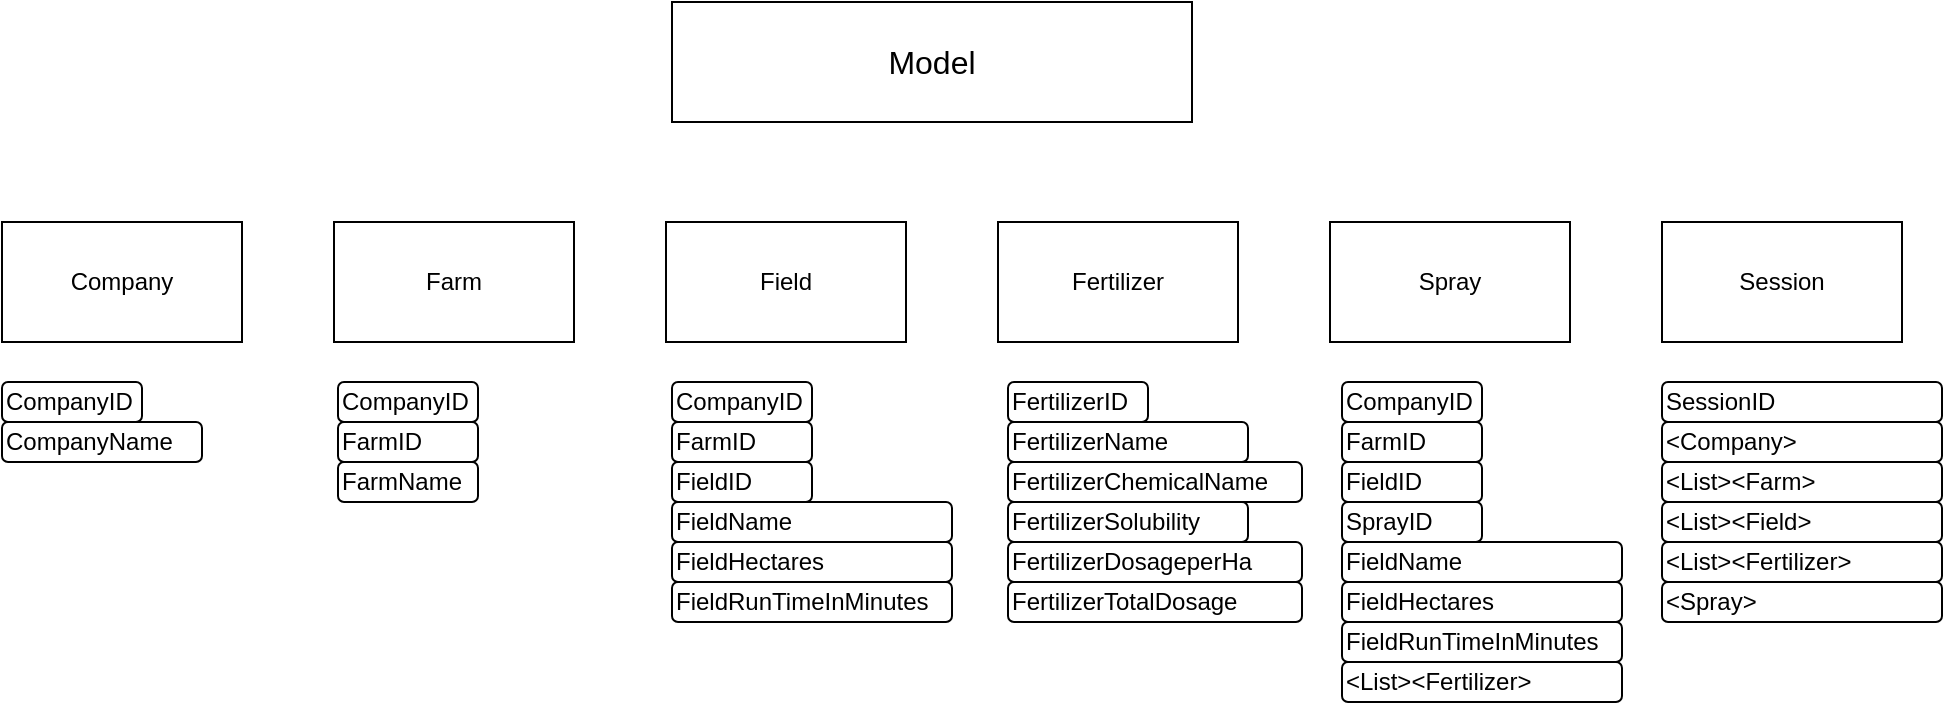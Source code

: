 <mxfile version="26.0.8">
  <diagram name="Page-1" id="rvxdswPpxdnA73cwBW_b">
    <mxGraphModel dx="724" dy="398" grid="1" gridSize="10" guides="1" tooltips="1" connect="1" arrows="1" fold="1" page="1" pageScale="1" pageWidth="827" pageHeight="1169" math="0" shadow="0">
      <root>
        <mxCell id="0" />
        <mxCell id="1" parent="0" />
        <mxCell id="4lTw-KqsmBAIjCPtbyVE-1" value="&lt;div&gt;&lt;font style=&quot;font-size: 16px;&quot;&gt;Model&lt;/font&gt;&lt;/div&gt;" style="rounded=0;whiteSpace=wrap;html=1;align=center;" parent="1" vertex="1">
          <mxGeometry x="345" y="10" width="260" height="60" as="geometry" />
        </mxCell>
        <mxCell id="4lTw-KqsmBAIjCPtbyVE-12" value="Company" style="rounded=0;whiteSpace=wrap;html=1;verticalAlign=middle;" parent="1" vertex="1">
          <mxGeometry x="10" y="120" width="120" height="60" as="geometry" />
        </mxCell>
        <mxCell id="4lTw-KqsmBAIjCPtbyVE-13" value="Farm" style="rounded=0;whiteSpace=wrap;html=1;verticalAlign=middle;" parent="1" vertex="1">
          <mxGeometry x="176" y="120" width="120" height="60" as="geometry" />
        </mxCell>
        <mxCell id="4lTw-KqsmBAIjCPtbyVE-14" value="Field" style="rounded=0;whiteSpace=wrap;html=1;verticalAlign=middle;" parent="1" vertex="1">
          <mxGeometry x="342" y="120" width="120" height="60" as="geometry" />
        </mxCell>
        <mxCell id="4lTw-KqsmBAIjCPtbyVE-20" value="&lt;div&gt;Fertilizer&lt;/div&gt;" style="rounded=0;whiteSpace=wrap;html=1;verticalAlign=middle;" parent="1" vertex="1">
          <mxGeometry x="508" y="120" width="120" height="60" as="geometry" />
        </mxCell>
        <mxCell id="4lTw-KqsmBAIjCPtbyVE-21" value="&lt;div&gt;Spray&lt;/div&gt;" style="rounded=0;whiteSpace=wrap;html=1;verticalAlign=middle;" parent="1" vertex="1">
          <mxGeometry x="674" y="120" width="120" height="60" as="geometry" />
        </mxCell>
        <mxCell id="4lTw-KqsmBAIjCPtbyVE-23" value="&lt;div&gt;CompanyID&lt;/div&gt;" style="rounded=1;whiteSpace=wrap;html=1;align=left;" parent="1" vertex="1">
          <mxGeometry x="10" y="200" width="70" height="20" as="geometry" />
        </mxCell>
        <mxCell id="4lTw-KqsmBAIjCPtbyVE-24" value="&lt;div&gt;CompanyID&lt;/div&gt;" style="rounded=1;whiteSpace=wrap;html=1;align=left;" parent="1" vertex="1">
          <mxGeometry x="178" y="200" width="70" height="20" as="geometry" />
        </mxCell>
        <mxCell id="4lTw-KqsmBAIjCPtbyVE-26" value="&lt;div&gt;CompanyID&lt;/div&gt;" style="rounded=1;whiteSpace=wrap;html=1;align=left;" parent="1" vertex="1">
          <mxGeometry x="345" y="200" width="70" height="20" as="geometry" />
        </mxCell>
        <mxCell id="4lTw-KqsmBAIjCPtbyVE-27" value="&lt;div&gt;FertilizerID&lt;/div&gt;" style="rounded=1;whiteSpace=wrap;html=1;align=left;" parent="1" vertex="1">
          <mxGeometry x="513" y="200" width="70" height="20" as="geometry" />
        </mxCell>
        <mxCell id="4lTw-KqsmBAIjCPtbyVE-31" value="&lt;div&gt;FarmName&lt;/div&gt;" style="rounded=1;whiteSpace=wrap;html=1;align=left;" parent="1" vertex="1">
          <mxGeometry x="178" y="240" width="70" height="20" as="geometry" />
        </mxCell>
        <mxCell id="4lTw-KqsmBAIjCPtbyVE-32" value="&lt;div&gt;CompanyName&lt;/div&gt;" style="rounded=1;whiteSpace=wrap;html=1;align=left;" parent="1" vertex="1">
          <mxGeometry x="10" y="220" width="100" height="20" as="geometry" />
        </mxCell>
        <mxCell id="4lTw-KqsmBAIjCPtbyVE-33" value="&lt;div&gt;FarmID&lt;/div&gt;" style="rounded=1;whiteSpace=wrap;html=1;align=left;" parent="1" vertex="1">
          <mxGeometry x="178" y="220" width="70" height="20" as="geometry" />
        </mxCell>
        <mxCell id="4lTw-KqsmBAIjCPtbyVE-34" value="&lt;div&gt;FarmID&lt;/div&gt;" style="rounded=1;whiteSpace=wrap;html=1;align=left;" parent="1" vertex="1">
          <mxGeometry x="345" y="220" width="70" height="20" as="geometry" />
        </mxCell>
        <mxCell id="4lTw-KqsmBAIjCPtbyVE-35" value="&lt;div&gt;FieldID&lt;/div&gt;" style="rounded=1;whiteSpace=wrap;html=1;align=left;" parent="1" vertex="1">
          <mxGeometry x="345" y="240" width="70" height="20" as="geometry" />
        </mxCell>
        <mxCell id="4lTw-KqsmBAIjCPtbyVE-40" value="&lt;div&gt;CompanyID&lt;/div&gt;" style="rounded=1;whiteSpace=wrap;html=1;align=left;" parent="1" vertex="1">
          <mxGeometry x="680" y="200" width="70" height="20" as="geometry" />
        </mxCell>
        <mxCell id="4lTw-KqsmBAIjCPtbyVE-41" value="&lt;div&gt;FarmID&lt;/div&gt;" style="rounded=1;whiteSpace=wrap;html=1;align=left;" parent="1" vertex="1">
          <mxGeometry x="680" y="220" width="70" height="20" as="geometry" />
        </mxCell>
        <mxCell id="4lTw-KqsmBAIjCPtbyVE-42" value="&lt;div&gt;FieldID&lt;/div&gt;" style="rounded=1;whiteSpace=wrap;html=1;align=left;" parent="1" vertex="1">
          <mxGeometry x="680" y="240" width="70" height="20" as="geometry" />
        </mxCell>
        <mxCell id="4lTw-KqsmBAIjCPtbyVE-43" value="&lt;div&gt;SprayID&lt;/div&gt;" style="rounded=1;whiteSpace=wrap;html=1;align=left;" parent="1" vertex="1">
          <mxGeometry x="680" y="260" width="70" height="20" as="geometry" />
        </mxCell>
        <mxCell id="4lTw-KqsmBAIjCPtbyVE-46" value="FieldName" style="rounded=1;whiteSpace=wrap;html=1;align=left;" parent="1" vertex="1">
          <mxGeometry x="345" y="260" width="140" height="20" as="geometry" />
        </mxCell>
        <mxCell id="4lTw-KqsmBAIjCPtbyVE-47" value="&lt;div&gt;FieldHectares&lt;/div&gt;" style="rounded=1;whiteSpace=wrap;html=1;align=left;" parent="1" vertex="1">
          <mxGeometry x="345" y="280" width="140" height="20" as="geometry" />
        </mxCell>
        <mxCell id="4lTw-KqsmBAIjCPtbyVE-48" value="FieldRunTimeInMinutes" style="rounded=1;whiteSpace=wrap;html=1;align=left;" parent="1" vertex="1">
          <mxGeometry x="345" y="300" width="140" height="20" as="geometry" />
        </mxCell>
        <mxCell id="4lTw-KqsmBAIjCPtbyVE-51" value="&lt;div&gt;FertilizerName&lt;/div&gt;" style="rounded=1;whiteSpace=wrap;html=1;align=left;" parent="1" vertex="1">
          <mxGeometry x="513" y="220" width="120" height="20" as="geometry" />
        </mxCell>
        <mxCell id="4lTw-KqsmBAIjCPtbyVE-53" value="FieldName" style="rounded=1;whiteSpace=wrap;html=1;align=left;" parent="1" vertex="1">
          <mxGeometry x="680" y="280" width="140" height="20" as="geometry" />
        </mxCell>
        <mxCell id="4lTw-KqsmBAIjCPtbyVE-54" value="&lt;div&gt;FieldHectares&lt;/div&gt;" style="rounded=1;whiteSpace=wrap;html=1;align=left;" parent="1" vertex="1">
          <mxGeometry x="680" y="300" width="140" height="20" as="geometry" />
        </mxCell>
        <mxCell id="4lTw-KqsmBAIjCPtbyVE-55" value="FieldRunTimeInMinutes" style="rounded=1;whiteSpace=wrap;html=1;align=left;" parent="1" vertex="1">
          <mxGeometry x="680" y="320" width="140" height="20" as="geometry" />
        </mxCell>
        <mxCell id="4lTw-KqsmBAIjCPtbyVE-59" value="FertilizerChemicalName" style="rounded=1;whiteSpace=wrap;html=1;align=left;" parent="1" vertex="1">
          <mxGeometry x="513" y="240" width="147" height="20" as="geometry" />
        </mxCell>
        <mxCell id="4lTw-KqsmBAIjCPtbyVE-60" value="&lt;div&gt;FertilizerSolubility&lt;/div&gt;" style="rounded=1;whiteSpace=wrap;html=1;align=left;" parent="1" vertex="1">
          <mxGeometry x="513" y="260" width="120" height="20" as="geometry" />
        </mxCell>
        <mxCell id="4lTw-KqsmBAIjCPtbyVE-61" value="&lt;div&gt;FertilizerDosageperHa&lt;/div&gt;" style="rounded=1;whiteSpace=wrap;html=1;align=left;" parent="1" vertex="1">
          <mxGeometry x="513" y="280" width="147" height="20" as="geometry" />
        </mxCell>
        <mxCell id="4lTw-KqsmBAIjCPtbyVE-62" value="&lt;div&gt;FertilizerTotalDosage&lt;/div&gt;" style="rounded=1;whiteSpace=wrap;html=1;align=left;" parent="1" vertex="1">
          <mxGeometry x="513" y="300" width="147" height="20" as="geometry" />
        </mxCell>
        <mxCell id="4lTw-KqsmBAIjCPtbyVE-63" value="&amp;lt;List&amp;gt;&amp;lt;Fertilizer&amp;gt;" style="rounded=1;whiteSpace=wrap;html=1;align=left;" parent="1" vertex="1">
          <mxGeometry x="680" y="340" width="140" height="20" as="geometry" />
        </mxCell>
        <mxCell id="GMc7GOkL7Nr8vXzrnaBm-2" value="&lt;div&gt;Session&lt;/div&gt;" style="rounded=0;whiteSpace=wrap;html=1;verticalAlign=middle;" vertex="1" parent="1">
          <mxGeometry x="840" y="120" width="120" height="60" as="geometry" />
        </mxCell>
        <mxCell id="GMc7GOkL7Nr8vXzrnaBm-7" value="SessionID" style="rounded=1;whiteSpace=wrap;html=1;align=left;" vertex="1" parent="1">
          <mxGeometry x="840" y="200" width="140" height="20" as="geometry" />
        </mxCell>
        <mxCell id="GMc7GOkL7Nr8vXzrnaBm-8" value="&amp;lt;Company&amp;gt;" style="rounded=1;whiteSpace=wrap;html=1;align=left;" vertex="1" parent="1">
          <mxGeometry x="840" y="220" width="140" height="20" as="geometry" />
        </mxCell>
        <mxCell id="GMc7GOkL7Nr8vXzrnaBm-9" value="&amp;lt;List&amp;gt;&amp;lt;Farm&amp;gt;" style="rounded=1;whiteSpace=wrap;html=1;align=left;" vertex="1" parent="1">
          <mxGeometry x="840" y="240" width="140" height="20" as="geometry" />
        </mxCell>
        <mxCell id="GMc7GOkL7Nr8vXzrnaBm-10" value="&amp;lt;List&amp;gt;&amp;lt;Field&amp;gt;" style="rounded=1;whiteSpace=wrap;html=1;align=left;" vertex="1" parent="1">
          <mxGeometry x="840" y="260" width="140" height="20" as="geometry" />
        </mxCell>
        <mxCell id="GMc7GOkL7Nr8vXzrnaBm-11" value="&amp;lt;List&amp;gt;&amp;lt;Fertilizer&amp;gt;" style="rounded=1;whiteSpace=wrap;html=1;align=left;" vertex="1" parent="1">
          <mxGeometry x="840" y="280" width="140" height="20" as="geometry" />
        </mxCell>
        <mxCell id="GMc7GOkL7Nr8vXzrnaBm-12" value="&amp;lt;Spray&amp;gt;" style="rounded=1;whiteSpace=wrap;html=1;align=left;" vertex="1" parent="1">
          <mxGeometry x="840" y="300" width="140" height="20" as="geometry" />
        </mxCell>
      </root>
    </mxGraphModel>
  </diagram>
</mxfile>
